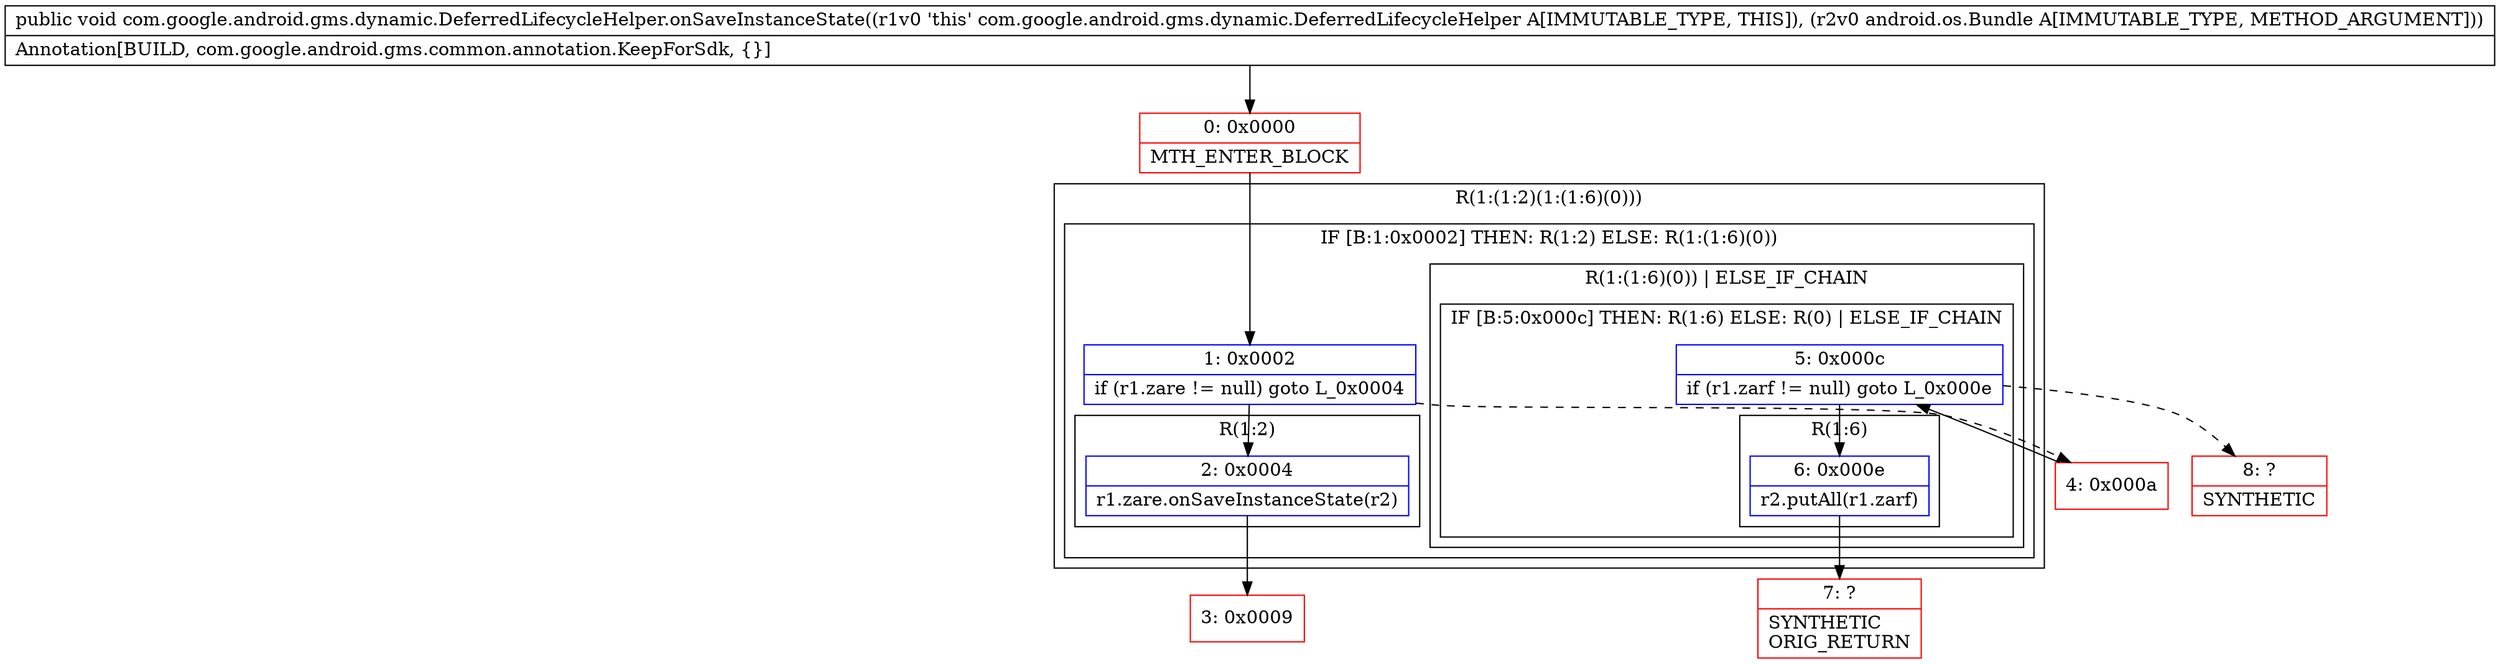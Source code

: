 digraph "CFG forcom.google.android.gms.dynamic.DeferredLifecycleHelper.onSaveInstanceState(Landroid\/os\/Bundle;)V" {
subgraph cluster_Region_300284454 {
label = "R(1:(1:2)(1:(1:6)(0)))";
node [shape=record,color=blue];
subgraph cluster_IfRegion_1979728647 {
label = "IF [B:1:0x0002] THEN: R(1:2) ELSE: R(1:(1:6)(0))";
node [shape=record,color=blue];
Node_1 [shape=record,label="{1\:\ 0x0002|if (r1.zare != null) goto L_0x0004\l}"];
subgraph cluster_Region_1518038182 {
label = "R(1:2)";
node [shape=record,color=blue];
Node_2 [shape=record,label="{2\:\ 0x0004|r1.zare.onSaveInstanceState(r2)\l}"];
}
subgraph cluster_Region_223139040 {
label = "R(1:(1:6)(0)) | ELSE_IF_CHAIN\l";
node [shape=record,color=blue];
subgraph cluster_IfRegion_860236709 {
label = "IF [B:5:0x000c] THEN: R(1:6) ELSE: R(0) | ELSE_IF_CHAIN\l";
node [shape=record,color=blue];
Node_5 [shape=record,label="{5\:\ 0x000c|if (r1.zarf != null) goto L_0x000e\l}"];
subgraph cluster_Region_1202343601 {
label = "R(1:6)";
node [shape=record,color=blue];
Node_6 [shape=record,label="{6\:\ 0x000e|r2.putAll(r1.zarf)\l}"];
}
subgraph cluster_Region_1186272446 {
label = "R(0)";
node [shape=record,color=blue];
}
}
}
}
}
Node_0 [shape=record,color=red,label="{0\:\ 0x0000|MTH_ENTER_BLOCK\l}"];
Node_3 [shape=record,color=red,label="{3\:\ 0x0009}"];
Node_4 [shape=record,color=red,label="{4\:\ 0x000a}"];
Node_7 [shape=record,color=red,label="{7\:\ ?|SYNTHETIC\lORIG_RETURN\l}"];
Node_8 [shape=record,color=red,label="{8\:\ ?|SYNTHETIC\l}"];
MethodNode[shape=record,label="{public void com.google.android.gms.dynamic.DeferredLifecycleHelper.onSaveInstanceState((r1v0 'this' com.google.android.gms.dynamic.DeferredLifecycleHelper A[IMMUTABLE_TYPE, THIS]), (r2v0 android.os.Bundle A[IMMUTABLE_TYPE, METHOD_ARGUMENT]))  | Annotation[BUILD, com.google.android.gms.common.annotation.KeepForSdk, \{\}]\l}"];
MethodNode -> Node_0;
Node_1 -> Node_2;
Node_1 -> Node_4[style=dashed];
Node_2 -> Node_3;
Node_5 -> Node_6;
Node_5 -> Node_8[style=dashed];
Node_6 -> Node_7;
Node_0 -> Node_1;
Node_4 -> Node_5;
}

